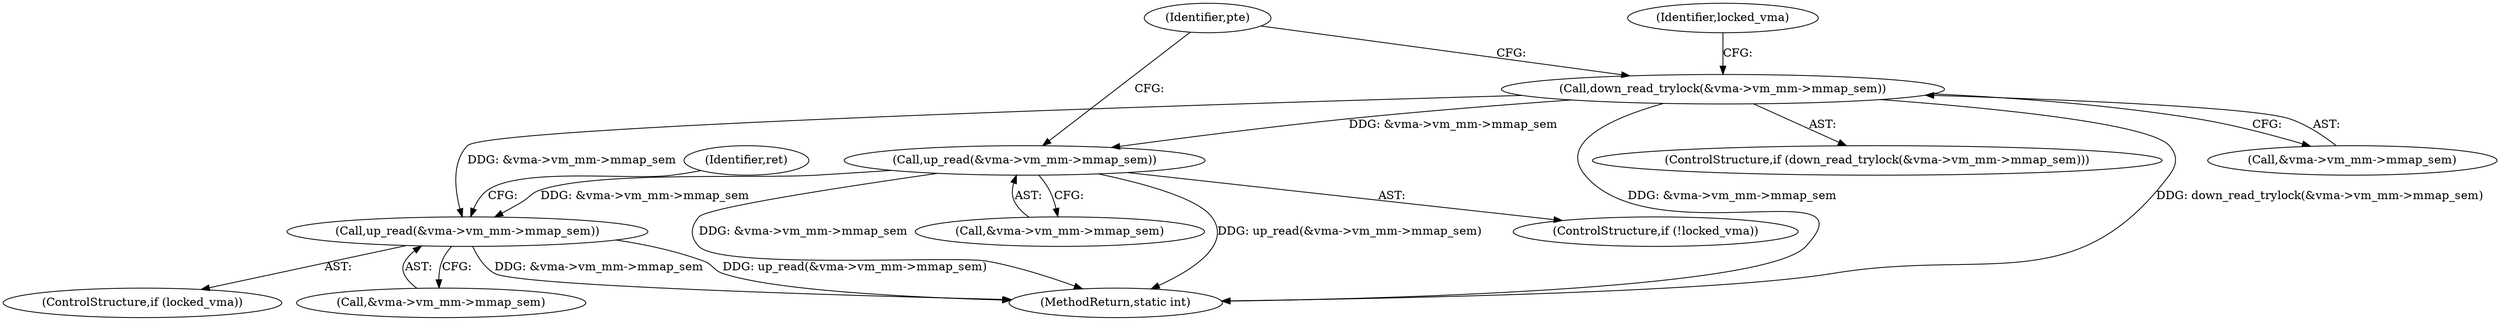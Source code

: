 digraph "0_linux_57e68e9cd65b4b8eb4045a1e0d0746458502554c_1@API" {
"1000197" [label="(Call,down_read_trylock(&vma->vm_mm->mmap_sem))"];
"1000215" [label="(Call,up_read(&vma->vm_mm->mmap_sem))"];
"1000355" [label="(Call,up_read(&vma->vm_mm->mmap_sem))"];
"1000363" [label="(Identifier,ret)"];
"1000206" [label="(Identifier,locked_vma)"];
"1000223" [label="(Identifier,pte)"];
"1000353" [label="(ControlStructure,if (locked_vma))"];
"1000212" [label="(ControlStructure,if (!locked_vma))"];
"1000355" [label="(Call,up_read(&vma->vm_mm->mmap_sem))"];
"1000197" [label="(Call,down_read_trylock(&vma->vm_mm->mmap_sem))"];
"1000196" [label="(ControlStructure,if (down_read_trylock(&vma->vm_mm->mmap_sem)))"];
"1000216" [label="(Call,&vma->vm_mm->mmap_sem)"];
"1000215" [label="(Call,up_read(&vma->vm_mm->mmap_sem))"];
"1000198" [label="(Call,&vma->vm_mm->mmap_sem)"];
"1000364" [label="(MethodReturn,static int)"];
"1000356" [label="(Call,&vma->vm_mm->mmap_sem)"];
"1000197" -> "1000196"  [label="AST: "];
"1000197" -> "1000198"  [label="CFG: "];
"1000198" -> "1000197"  [label="AST: "];
"1000206" -> "1000197"  [label="CFG: "];
"1000223" -> "1000197"  [label="CFG: "];
"1000197" -> "1000364"  [label="DDG: down_read_trylock(&vma->vm_mm->mmap_sem)"];
"1000197" -> "1000364"  [label="DDG: &vma->vm_mm->mmap_sem"];
"1000197" -> "1000215"  [label="DDG: &vma->vm_mm->mmap_sem"];
"1000197" -> "1000355"  [label="DDG: &vma->vm_mm->mmap_sem"];
"1000215" -> "1000212"  [label="AST: "];
"1000215" -> "1000216"  [label="CFG: "];
"1000216" -> "1000215"  [label="AST: "];
"1000223" -> "1000215"  [label="CFG: "];
"1000215" -> "1000364"  [label="DDG: &vma->vm_mm->mmap_sem"];
"1000215" -> "1000364"  [label="DDG: up_read(&vma->vm_mm->mmap_sem)"];
"1000215" -> "1000355"  [label="DDG: &vma->vm_mm->mmap_sem"];
"1000355" -> "1000353"  [label="AST: "];
"1000355" -> "1000356"  [label="CFG: "];
"1000356" -> "1000355"  [label="AST: "];
"1000363" -> "1000355"  [label="CFG: "];
"1000355" -> "1000364"  [label="DDG: &vma->vm_mm->mmap_sem"];
"1000355" -> "1000364"  [label="DDG: up_read(&vma->vm_mm->mmap_sem)"];
}
